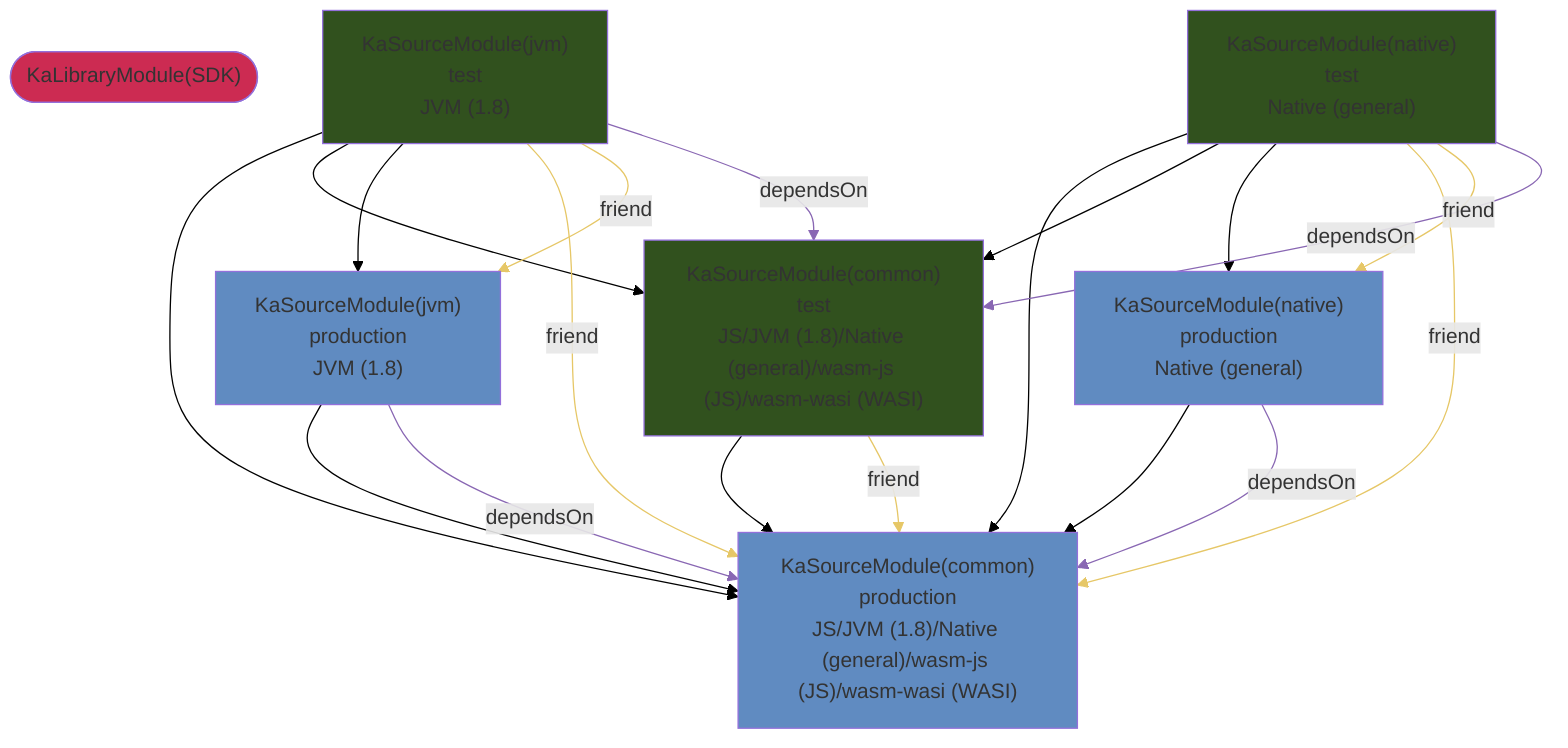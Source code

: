graph TD
  KaLibraryModule_0(["KaLibraryModule(SDK)"])
  KaSourceModule_1["KaSourceModule(common)<br />production<br />JS/JVM (1.8)/Native (general)/wasm-js (JS)/wasm-wasi (WASI)"]
  KaSourceModule_2["KaSourceModule(common)<br />test<br />JS/JVM (1.8)/Native (general)/wasm-js (JS)/wasm-wasi (WASI)"]
  KaSourceModule_3["KaSourceModule(jvm)<br />production<br />JVM (1.8)"]
  KaSourceModule_4["KaSourceModule(jvm)<br />test<br />JVM (1.8)"]
  KaSourceModule_5["KaSourceModule(native)<br />production<br />Native (general)"]
  KaSourceModule_6["KaSourceModule(native)<br />test<br />Native (general)"]
  style KaLibraryModule_0 fill:#CC2B52
  style KaSourceModule_1 fill:#608BC1
  style KaSourceModule_2 fill:#31511E
  style KaSourceModule_3 fill:#608BC1
  style KaSourceModule_4 fill:#31511E
  style KaSourceModule_5 fill:#608BC1
  style KaSourceModule_6 fill:#31511E
  KaSourceModule_2 --> KaSourceModule_1
  KaSourceModule_3 --> KaSourceModule_1
  KaSourceModule_4 --> KaSourceModule_1
  KaSourceModule_4 --> KaSourceModule_2
  KaSourceModule_4 --> KaSourceModule_3
  KaSourceModule_5 --> KaSourceModule_1
  KaSourceModule_6 --> KaSourceModule_1
  KaSourceModule_6 --> KaSourceModule_2
  KaSourceModule_6 --> KaSourceModule_5
  KaSourceModule_2 --friend--> KaSourceModule_1
  KaSourceModule_4 --friend--> KaSourceModule_1
  KaSourceModule_4 --friend--> KaSourceModule_3
  KaSourceModule_6 --friend--> KaSourceModule_1
  KaSourceModule_6 --friend--> KaSourceModule_5
  KaSourceModule_3 --dependsOn--> KaSourceModule_1
  KaSourceModule_4 --dependsOn--> KaSourceModule_2
  KaSourceModule_5 --dependsOn--> KaSourceModule_1
  KaSourceModule_6 --dependsOn--> KaSourceModule_2
  linkStyle 0 stroke:black
  linkStyle 1 stroke:black
  linkStyle 2 stroke:black
  linkStyle 3 stroke:black
  linkStyle 4 stroke:black
  linkStyle 5 stroke:black
  linkStyle 6 stroke:black
  linkStyle 7 stroke:black
  linkStyle 8 stroke:black
  linkStyle 9 stroke:#E6C767
  linkStyle 10 stroke:#E6C767
  linkStyle 11 stroke:#E6C767
  linkStyle 12 stroke:#E6C767
  linkStyle 13 stroke:#E6C767
  linkStyle 14 stroke:#8967B3
  linkStyle 15 stroke:#8967B3
  linkStyle 16 stroke:#8967B3
  linkStyle 17 stroke:#8967B3